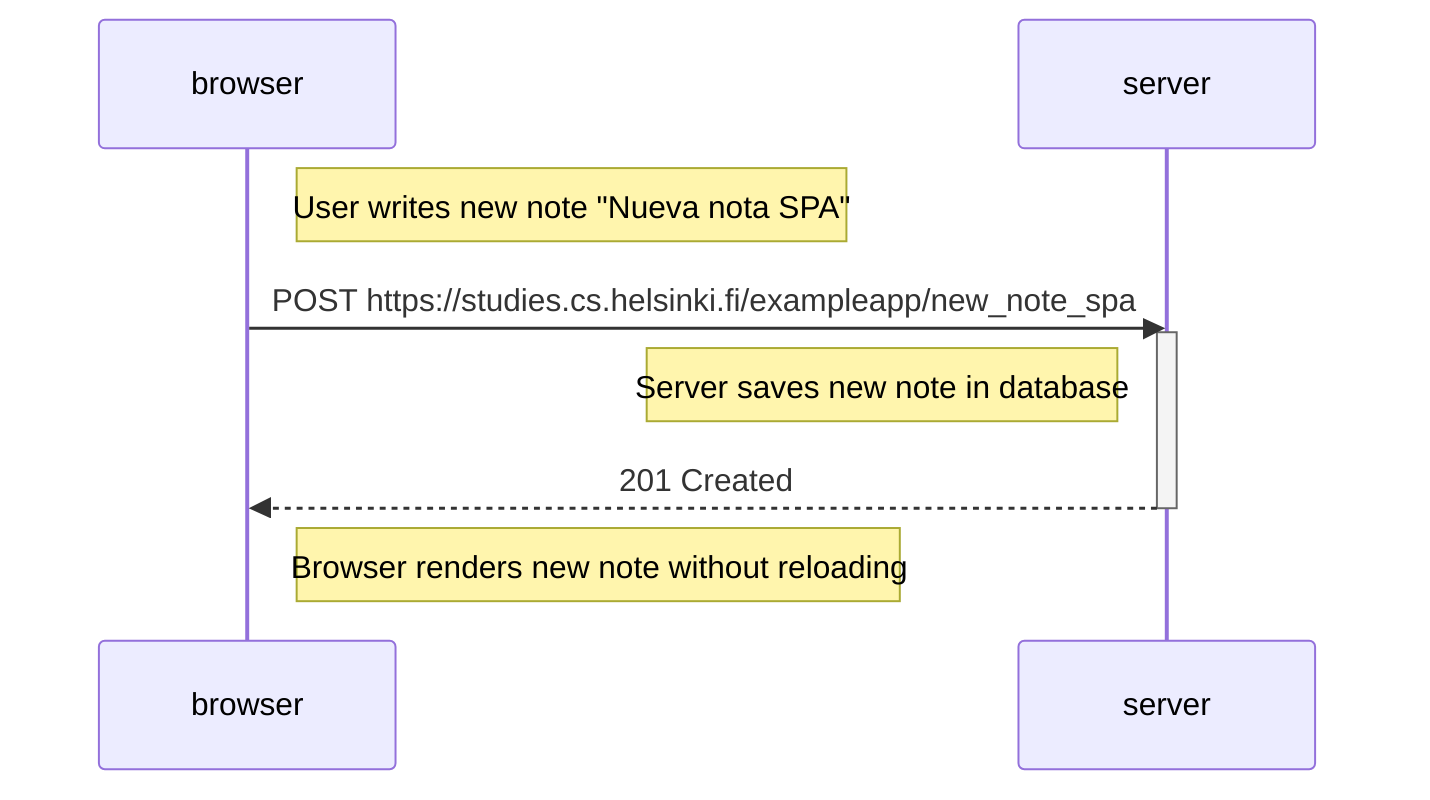 sequenceDiagram
    participant browser
    participant server
    
    Note right of browser: User writes new note "Nueva nota SPA"

    browser->>server: POST https://studies.cs.helsinki.fi/exampleapp/new_note_spa
    activate server
    Note left of server: Server saves new note in database 
    server-->>browser: 201 Created
    deactivate server

    Note right of browser: Browser renders new note without reloading